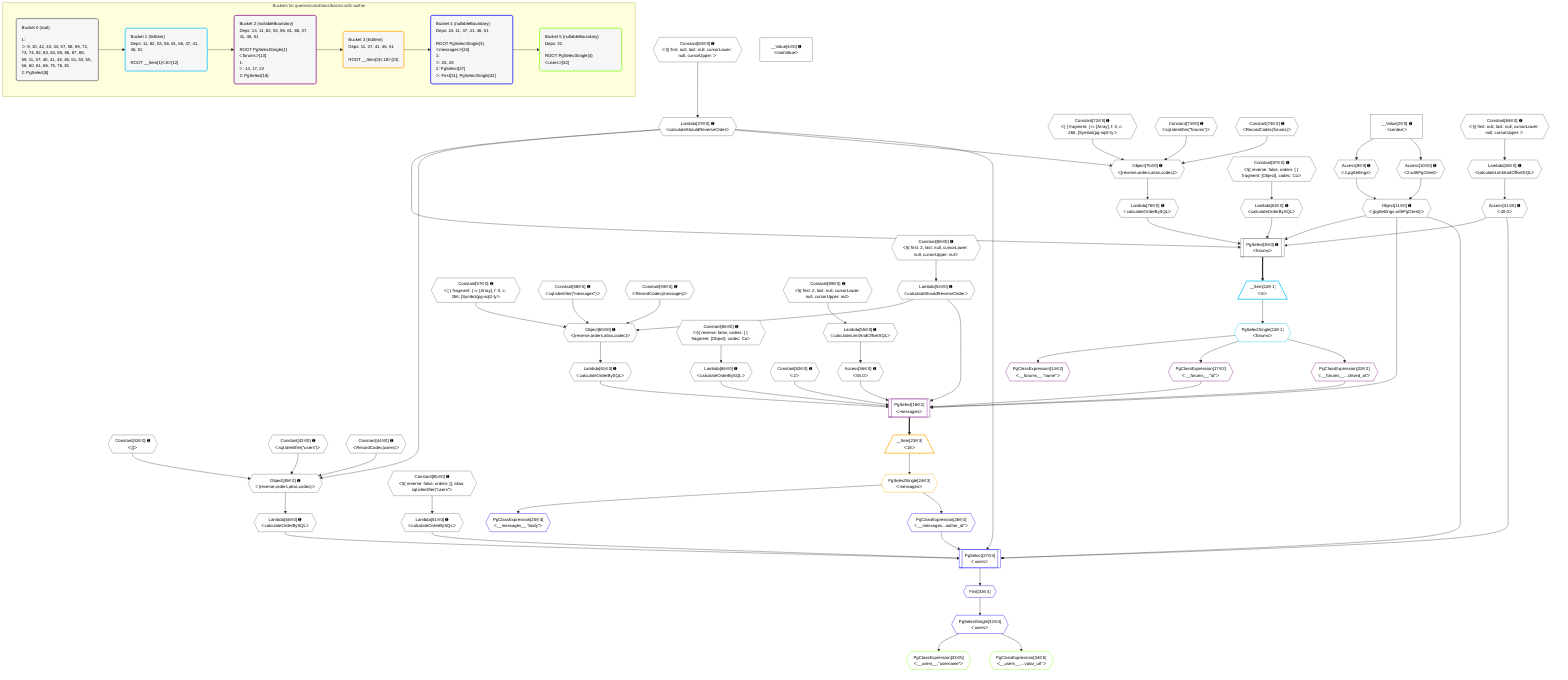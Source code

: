 %%{init: {'themeVariables': { 'fontSize': '12px'}}}%%
graph TD
    classDef path fill:#eee,stroke:#000,color:#000
    classDef plan fill:#fff,stroke-width:1px,color:#000
    classDef itemplan fill:#fff,stroke-width:2px,color:#000
    classDef unbatchedplan fill:#dff,stroke-width:1px,color:#000
    classDef sideeffectplan fill:#fcc,stroke-width:2px,color:#000
    classDef bucket fill:#f6f6f6,color:#000,stroke-width:2px,text-align:left


    %% plan dependencies
    PgSelect8[["PgSelect[8∈0] ➊<br />ᐸforumsᐳ"]]:::plan
    Object11{{"Object[11∈0] ➊<br />ᐸ{pgSettings,withPgClient}ᐳ"}}:::plan
    Lambda37{{"Lambda[37∈0] ➊<br />ᐸcalculateShouldReverseOrderᐳ"}}:::plan
    Access41{{"Access[41∈0] ➊<br />ᐸ40.0ᐳ"}}:::plan
    Lambda76{{"Lambda[76∈0] ➊<br />ᐸcalculateOrderBySQLᐳ"}}:::plan
    Lambda81{{"Lambda[81∈0] ➊<br />ᐸcalculateOrderBySQLᐳ"}}:::plan
    Object11 & Lambda37 & Access41 & Lambda76 & Lambda81 --> PgSelect8
    Object45{{"Object[45∈0] ➊<br />ᐸ{reverse,orders,alias,codec}ᐳ"}}:::plan
    Constant42{{"Constant[42∈0] ➊<br />ᐸ[]ᐳ"}}:::plan
    Constant43{{"Constant[43∈0] ➊<br />ᐸsql.identifier(”users”)ᐳ"}}:::plan
    Constant44{{"Constant[44∈0] ➊<br />ᐸRecordCodec(users)ᐳ"}}:::plan
    Lambda37 & Constant42 & Constant43 & Constant44 --> Object45
    Object60{{"Object[60∈0] ➊<br />ᐸ{reverse,orders,alias,codec}ᐳ"}}:::plan
    Lambda53{{"Lambda[53∈0] ➊<br />ᐸcalculateShouldReverseOrderᐳ"}}:::plan
    Constant57{{"Constant[57∈0] ➊<br />ᐸ[ { fragment: { n: [Array], f: 0, c: 266, [Symbol(pg-sql2-tyᐳ"}}:::plan
    Constant58{{"Constant[58∈0] ➊<br />ᐸsql.identifier(”messages”)ᐳ"}}:::plan
    Constant59{{"Constant[59∈0] ➊<br />ᐸRecordCodec(messages)ᐳ"}}:::plan
    Lambda53 & Constant57 & Constant58 & Constant59 --> Object60
    Object75{{"Object[75∈0] ➊<br />ᐸ{reverse,orders,alias,codec}ᐳ"}}:::plan
    Constant72{{"Constant[72∈0] ➊<br />ᐸ[ { fragment: { n: [Array], f: 0, c: 266, [Symbol(pg-sql2-tyᐳ"}}:::plan
    Constant73{{"Constant[73∈0] ➊<br />ᐸsql.identifier(”forums”)ᐳ"}}:::plan
    Constant74{{"Constant[74∈0] ➊<br />ᐸRecordCodec(forums)ᐳ"}}:::plan
    Lambda37 & Constant72 & Constant73 & Constant74 --> Object75
    Access9{{"Access[9∈0] ➊<br />ᐸ2.pgSettingsᐳ"}}:::plan
    Access10{{"Access[10∈0] ➊<br />ᐸ2.withPgClientᐳ"}}:::plan
    Access9 & Access10 --> Object11
    __Value2["__Value[2∈0] ➊<br />ᐸcontextᐳ"]:::plan
    __Value2 --> Access9
    __Value2 --> Access10
    Constant83{{"Constant[83∈0] ➊<br />ᐸ§{ first: null, last: null, cursorLower: null, cursorUpper: ᐳ"}}:::plan
    Constant83 --> Lambda37
    Lambda40{{"Lambda[40∈0] ➊<br />ᐸcalculateLimitAndOffsetSQLᐳ"}}:::plan
    Constant84{{"Constant[84∈0] ➊<br />ᐸ§{ first: null, last: null, cursorLower: null, cursorUpper: ᐳ"}}:::plan
    Constant84 --> Lambda40
    Lambda40 --> Access41
    Lambda46{{"Lambda[46∈0] ➊<br />ᐸcalculateOrderBySQLᐳ"}}:::plan
    Object45 --> Lambda46
    Lambda51{{"Lambda[51∈0] ➊<br />ᐸcalculateOrderBySQLᐳ"}}:::plan
    Constant85{{"Constant[85∈0] ➊<br />ᐸ§{ reverse: false, orders: [], alias: sql.identifier(”users”ᐳ"}}:::plan
    Constant85 --> Lambda51
    Constant88{{"Constant[88∈0] ➊<br />ᐸ§{ first: 2, last: null, cursorLower: null, cursorUpper: nulᐳ"}}:::plan
    Constant88 --> Lambda53
    Lambda55{{"Lambda[55∈0] ➊<br />ᐸcalculateLimitAndOffsetSQLᐳ"}}:::plan
    Constant89{{"Constant[89∈0] ➊<br />ᐸ§{ first: 2, last: null, cursorLower: null, cursorUpper: nulᐳ"}}:::plan
    Constant89 --> Lambda55
    Access56{{"Access[56∈0] ➊<br />ᐸ55.0ᐳ"}}:::plan
    Lambda55 --> Access56
    Lambda61{{"Lambda[61∈0] ➊<br />ᐸcalculateOrderBySQLᐳ"}}:::plan
    Object60 --> Lambda61
    Lambda66{{"Lambda[66∈0] ➊<br />ᐸcalculateOrderBySQLᐳ"}}:::plan
    Constant86{{"Constant[86∈0] ➊<br />ᐸ§{ reverse: false, orders: [ { fragment: [Object], codec: Coᐳ"}}:::plan
    Constant86 --> Lambda66
    Object75 --> Lambda76
    Constant87{{"Constant[87∈0] ➊<br />ᐸ§{ reverse: false, orders: [ { fragment: [Object], codec: Coᐳ"}}:::plan
    Constant87 --> Lambda81
    __Value4["__Value[4∈0] ➊<br />ᐸrootValueᐳ"]:::plan
    Constant82{{"Constant[82∈0] ➊<br />ᐸ2ᐳ"}}:::plan
    __Item12[/"__Item[12∈1]<br />ᐸ8ᐳ"\]:::itemplan
    PgSelect8 ==> __Item12
    PgSelectSingle13{{"PgSelectSingle[13∈1]<br />ᐸforumsᐳ"}}:::plan
    __Item12 --> PgSelectSingle13
    PgSelect18[["PgSelect[18∈2]<br />ᐸmessagesᐳ"]]:::plan
    PgClassExpression17{{"PgClassExpression[17∈2]<br />ᐸ__forums__.”id”ᐳ"}}:::plan
    PgClassExpression22{{"PgClassExpression[22∈2]<br />ᐸ__forums__...chived_at”ᐳ"}}:::plan
    Object11 & PgClassExpression17 & Constant82 & PgClassExpression22 & Lambda53 & Access56 & Lambda61 & Lambda66 --> PgSelect18
    PgClassExpression14{{"PgClassExpression[14∈2]<br />ᐸ__forums__.”name”ᐳ"}}:::plan
    PgSelectSingle13 --> PgClassExpression14
    PgSelectSingle13 --> PgClassExpression17
    PgSelectSingle13 --> PgClassExpression22
    __Item23[/"__Item[23∈3]<br />ᐸ18ᐳ"\]:::itemplan
    PgSelect18 ==> __Item23
    PgSelectSingle24{{"PgSelectSingle[24∈3]<br />ᐸmessagesᐳ"}}:::plan
    __Item23 --> PgSelectSingle24
    PgSelect27[["PgSelect[27∈4]<br />ᐸusersᐳ"]]:::plan
    PgClassExpression26{{"PgClassExpression[26∈4]<br />ᐸ__messages...author_id”ᐳ"}}:::plan
    Object11 & PgClassExpression26 & Lambda37 & Access41 & Lambda46 & Lambda51 --> PgSelect27
    PgClassExpression25{{"PgClassExpression[25∈4]<br />ᐸ__messages__.”body”ᐳ"}}:::plan
    PgSelectSingle24 --> PgClassExpression25
    PgSelectSingle24 --> PgClassExpression26
    First31{{"First[31∈4]"}}:::plan
    PgSelect27 --> First31
    PgSelectSingle32{{"PgSelectSingle[32∈4]<br />ᐸusersᐳ"}}:::plan
    First31 --> PgSelectSingle32
    PgClassExpression33{{"PgClassExpression[33∈5]<br />ᐸ__users__.”username”ᐳ"}}:::plan
    PgSelectSingle32 --> PgClassExpression33
    PgClassExpression34{{"PgClassExpression[34∈5]<br />ᐸ__users__....vatar_url”ᐳ"}}:::plan
    PgSelectSingle32 --> PgClassExpression34

    %% define steps

    subgraph "Buckets for queries/conditions/basics-with-author"
    Bucket0("Bucket 0 (root)<br /><br />1: <br />ᐳ: 9, 10, 42, 43, 44, 57, 58, 59, 72, 73, 74, 82, 83, 84, 85, 86, 87, 88, 89, 11, 37, 40, 41, 45, 46, 51, 53, 55, 56, 60, 61, 66, 75, 76, 81<br />2: PgSelect[8]"):::bucket
    classDef bucket0 stroke:#696969
    class Bucket0,__Value2,__Value4,PgSelect8,Access9,Access10,Object11,Lambda37,Lambda40,Access41,Constant42,Constant43,Constant44,Object45,Lambda46,Lambda51,Lambda53,Lambda55,Access56,Constant57,Constant58,Constant59,Object60,Lambda61,Lambda66,Constant72,Constant73,Constant74,Object75,Lambda76,Lambda81,Constant82,Constant83,Constant84,Constant85,Constant86,Constant87,Constant88,Constant89 bucket0
    Bucket1("Bucket 1 (listItem)<br />Deps: 11, 82, 53, 56, 61, 66, 37, 41, 46, 51<br /><br />ROOT __Item{1}ᐸ8ᐳ[12]"):::bucket
    classDef bucket1 stroke:#00bfff
    class Bucket1,__Item12,PgSelectSingle13 bucket1
    Bucket2("Bucket 2 (nullableBoundary)<br />Deps: 13, 11, 82, 53, 56, 61, 66, 37, 41, 46, 51<br /><br />ROOT PgSelectSingle{1}ᐸforumsᐳ[13]<br />1: <br />ᐳ: 14, 17, 22<br />2: PgSelect[18]"):::bucket
    classDef bucket2 stroke:#7f007f
    class Bucket2,PgClassExpression14,PgClassExpression17,PgSelect18,PgClassExpression22 bucket2
    Bucket3("Bucket 3 (listItem)<br />Deps: 11, 37, 41, 46, 51<br /><br />ROOT __Item{3}ᐸ18ᐳ[23]"):::bucket
    classDef bucket3 stroke:#ffa500
    class Bucket3,__Item23,PgSelectSingle24 bucket3
    Bucket4("Bucket 4 (nullableBoundary)<br />Deps: 24, 11, 37, 41, 46, 51<br /><br />ROOT PgSelectSingle{3}ᐸmessagesᐳ[24]<br />1: <br />ᐳ: 25, 26<br />2: PgSelect[27]<br />ᐳ: First[31], PgSelectSingle[32]"):::bucket
    classDef bucket4 stroke:#0000ff
    class Bucket4,PgClassExpression25,PgClassExpression26,PgSelect27,First31,PgSelectSingle32 bucket4
    Bucket5("Bucket 5 (nullableBoundary)<br />Deps: 32<br /><br />ROOT PgSelectSingle{4}ᐸusersᐳ[32]"):::bucket
    classDef bucket5 stroke:#7fff00
    class Bucket5,PgClassExpression33,PgClassExpression34 bucket5
    Bucket0 --> Bucket1
    Bucket1 --> Bucket2
    Bucket2 --> Bucket3
    Bucket3 --> Bucket4
    Bucket4 --> Bucket5
    end
